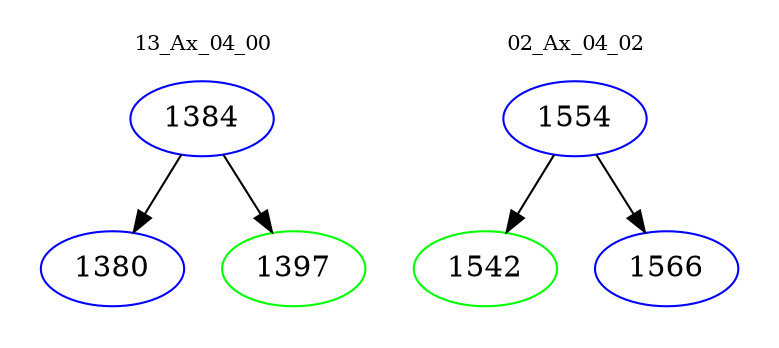 digraph{
subgraph cluster_0 {
color = white
label = "13_Ax_04_00";
fontsize=10;
T0_1384 [label="1384", color="blue"]
T0_1384 -> T0_1380 [color="black"]
T0_1380 [label="1380", color="blue"]
T0_1384 -> T0_1397 [color="black"]
T0_1397 [label="1397", color="green"]
}
subgraph cluster_1 {
color = white
label = "02_Ax_04_02";
fontsize=10;
T1_1554 [label="1554", color="blue"]
T1_1554 -> T1_1542 [color="black"]
T1_1542 [label="1542", color="green"]
T1_1554 -> T1_1566 [color="black"]
T1_1566 [label="1566", color="blue"]
}
}
